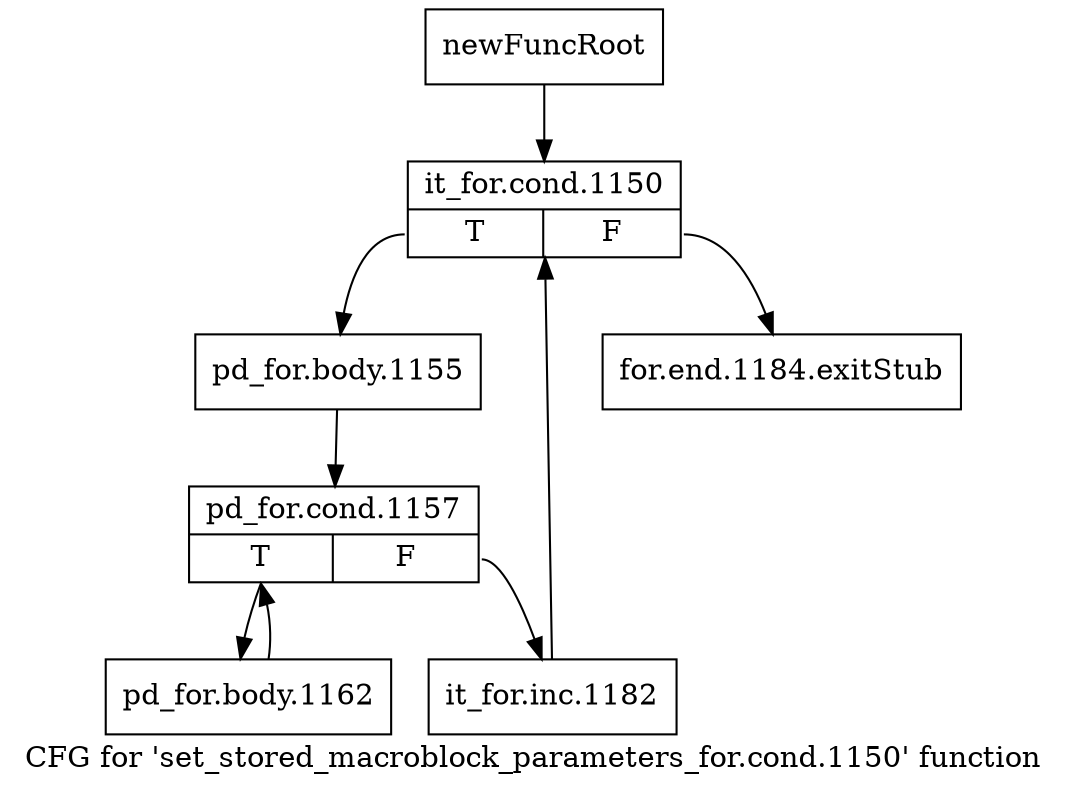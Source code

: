 digraph "CFG for 'set_stored_macroblock_parameters_for.cond.1150' function" {
	label="CFG for 'set_stored_macroblock_parameters_for.cond.1150' function";

	Node0x2c1b7a0 [shape=record,label="{newFuncRoot}"];
	Node0x2c1b7a0 -> Node0x2c1b840;
	Node0x2c1b7f0 [shape=record,label="{for.end.1184.exitStub}"];
	Node0x2c1b840 [shape=record,label="{it_for.cond.1150|{<s0>T|<s1>F}}"];
	Node0x2c1b840:s0 -> Node0x2c1b890;
	Node0x2c1b840:s1 -> Node0x2c1b7f0;
	Node0x2c1b890 [shape=record,label="{pd_for.body.1155}"];
	Node0x2c1b890 -> Node0x2c1b8e0;
	Node0x2c1b8e0 [shape=record,label="{pd_for.cond.1157|{<s0>T|<s1>F}}"];
	Node0x2c1b8e0:s0 -> Node0x2c1b980;
	Node0x2c1b8e0:s1 -> Node0x2c1b930;
	Node0x2c1b930 [shape=record,label="{it_for.inc.1182}"];
	Node0x2c1b930 -> Node0x2c1b840;
	Node0x2c1b980 [shape=record,label="{pd_for.body.1162}"];
	Node0x2c1b980 -> Node0x2c1b8e0;
}
